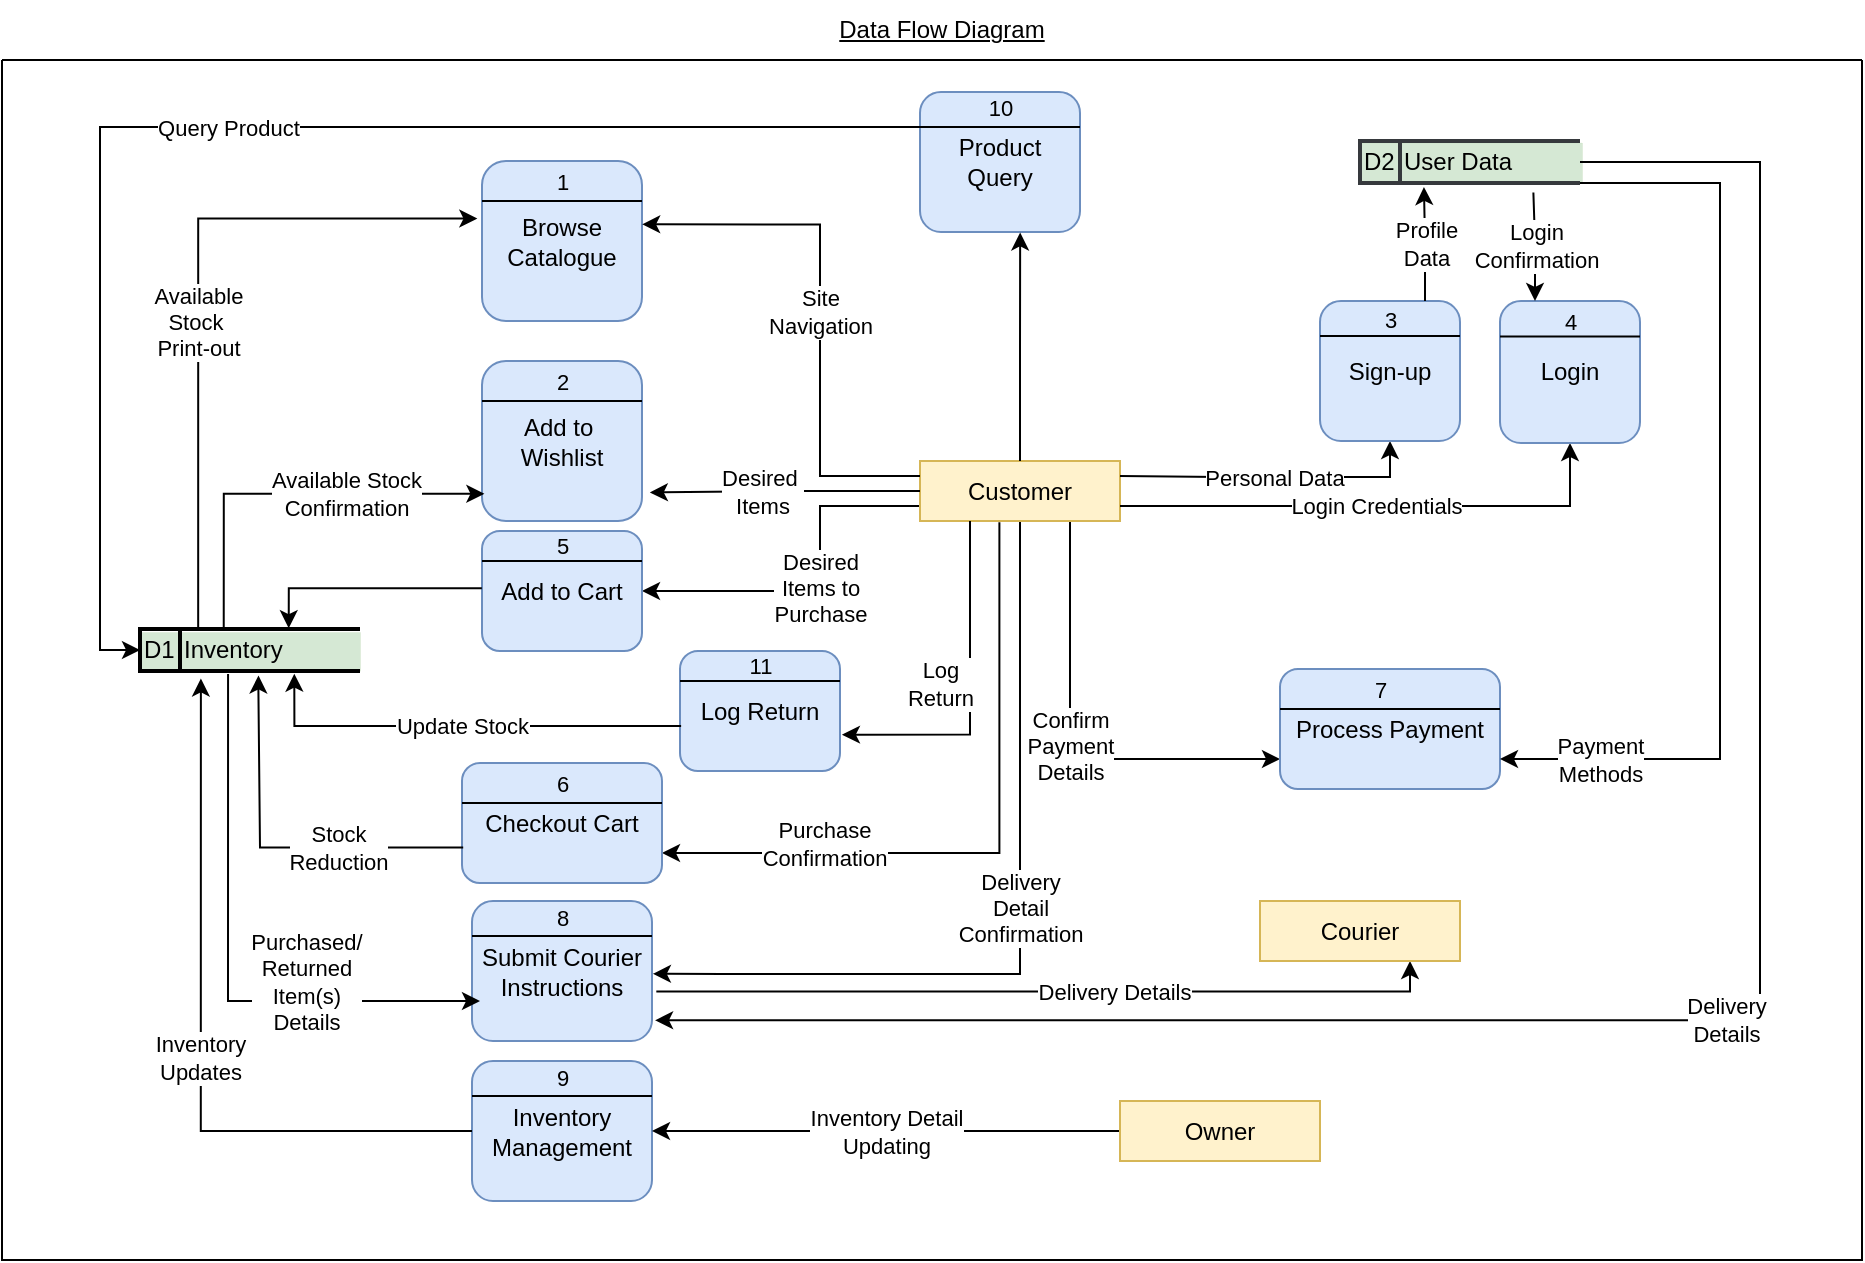 <mxfile version="24.2.1" type="device">
  <diagram name="Page-1" id="5kye0BfmGoE3RPmWMngK">
    <mxGraphModel dx="1426" dy="751" grid="1" gridSize="10" guides="1" tooltips="1" connect="1" arrows="1" fold="1" page="1" pageScale="1" pageWidth="1169" pageHeight="827" math="0" shadow="0">
      <root>
        <mxCell id="0" />
        <mxCell id="1" parent="0" />
        <mxCell id="9_Nisc85x8kSFl2lh7D6-2" value="" style="swimlane;startSize=0;" parent="1" vertex="1">
          <mxGeometry x="120" y="120" width="930" height="600" as="geometry">
            <mxRectangle x="120" y="120" width="50" height="40" as="alternateBounds" />
          </mxGeometry>
        </mxCell>
        <mxCell id="H-8P2ColLHqAHthHf_-5-86" value="" style="rounded=0;whiteSpace=wrap;html=1;fillColor=#d5e8d4;strokeColor=#82b366;strokeWidth=0;" vertex="1" parent="9_Nisc85x8kSFl2lh7D6-2">
          <mxGeometry x="68" y="286" width="111" height="19.5" as="geometry" />
        </mxCell>
        <mxCell id="H-8P2ColLHqAHthHf_-5-85" value="" style="rounded=0;whiteSpace=wrap;html=1;fillColor=#d5e8d4;strokeColor=#82b366;strokeWidth=0;" vertex="1" parent="9_Nisc85x8kSFl2lh7D6-2">
          <mxGeometry x="679" y="41.25" width="111" height="19.5" as="geometry" />
        </mxCell>
        <mxCell id="H-8P2ColLHqAHthHf_-5-7" value="Inventory" style="strokeWidth=2;html=1;shape=mxgraph.flowchart.annotation_1;align=left;pointerEvents=1;" vertex="1" parent="9_Nisc85x8kSFl2lh7D6-2">
          <mxGeometry x="89" y="284.5" width="90" height="21" as="geometry" />
        </mxCell>
        <mxCell id="H-8P2ColLHqAHthHf_-5-13" value="D1" style="strokeWidth=2;html=1;shape=mxgraph.flowchart.annotation_1;align=left;pointerEvents=1;" vertex="1" parent="9_Nisc85x8kSFl2lh7D6-2">
          <mxGeometry x="69" y="284.5" width="20" height="21" as="geometry" />
        </mxCell>
        <mxCell id="H-8P2ColLHqAHthHf_-5-60" value="Desired&lt;div&gt;Items to&lt;/div&gt;&lt;div&gt;Purchase&lt;/div&gt;" style="edgeStyle=orthogonalEdgeStyle;rounded=0;orthogonalLoop=1;jettySize=auto;html=1;exitX=0;exitY=0.75;exitDx=0;exitDy=0;entryX=1;entryY=0.5;entryDx=0;entryDy=0;" edge="1" parent="9_Nisc85x8kSFl2lh7D6-2" source="H-8P2ColLHqAHthHf_-5-14" target="H-8P2ColLHqAHthHf_-5-17">
          <mxGeometry relative="1" as="geometry">
            <Array as="points">
              <mxPoint x="409" y="223.5" />
              <mxPoint x="409" y="265.5" />
            </Array>
          </mxGeometry>
        </mxCell>
        <mxCell id="H-8P2ColLHqAHthHf_-5-62" value="Purchase&lt;div&gt;Confirmation&lt;/div&gt;" style="edgeStyle=orthogonalEdgeStyle;rounded=0;orthogonalLoop=1;jettySize=auto;html=1;exitX=0.397;exitY=1.022;exitDx=0;exitDy=0;entryX=1;entryY=0.75;entryDx=0;entryDy=0;exitPerimeter=0;" edge="1" parent="9_Nisc85x8kSFl2lh7D6-2" source="H-8P2ColLHqAHthHf_-5-14" target="H-8P2ColLHqAHthHf_-5-27">
          <mxGeometry x="0.517" y="-5" relative="1" as="geometry">
            <mxPoint as="offset" />
          </mxGeometry>
        </mxCell>
        <mxCell id="H-8P2ColLHqAHthHf_-5-63" value="Delivery&lt;div&gt;Detail&lt;/div&gt;&lt;div&gt;Confirmation&lt;/div&gt;" style="edgeStyle=orthogonalEdgeStyle;rounded=0;orthogonalLoop=1;jettySize=auto;html=1;exitX=0.5;exitY=1;exitDx=0;exitDy=0;entryX=1.005;entryY=0.52;entryDx=0;entryDy=0;entryPerimeter=0;" edge="1" parent="9_Nisc85x8kSFl2lh7D6-2" source="H-8P2ColLHqAHthHf_-5-14" target="H-8P2ColLHqAHthHf_-5-31">
          <mxGeometry x="-0.059" relative="1" as="geometry">
            <mxPoint x="339" y="456.5" as="targetPoint" />
            <Array as="points">
              <mxPoint x="509" y="457" />
              <mxPoint x="360" y="457" />
            </Array>
            <mxPoint as="offset" />
          </mxGeometry>
        </mxCell>
        <mxCell id="H-8P2ColLHqAHthHf_-5-68" value="Confirm&lt;div&gt;Payment&lt;/div&gt;&lt;div&gt;Details&lt;/div&gt;" style="edgeStyle=orthogonalEdgeStyle;rounded=0;orthogonalLoop=1;jettySize=auto;html=1;exitX=0.75;exitY=1;exitDx=0;exitDy=0;entryX=0;entryY=0.75;entryDx=0;entryDy=0;" edge="1" parent="9_Nisc85x8kSFl2lh7D6-2" source="H-8P2ColLHqAHthHf_-5-14" target="H-8P2ColLHqAHthHf_-5-29">
          <mxGeometry relative="1" as="geometry" />
        </mxCell>
        <mxCell id="H-8P2ColLHqAHthHf_-5-14" value="Customer" style="rounded=0;whiteSpace=wrap;html=1;fillColor=#fff2cc;strokeColor=#d6b656;" vertex="1" parent="9_Nisc85x8kSFl2lh7D6-2">
          <mxGeometry x="459" y="200.5" width="100" height="30" as="geometry" />
        </mxCell>
        <mxCell id="H-8P2ColLHqAHthHf_-5-2" value="Browse&lt;div&gt;Catalogue&lt;/div&gt;" style="rounded=1;whiteSpace=wrap;html=1;fillColor=#dae8fc;strokeColor=#6c8ebf;" vertex="1" parent="9_Nisc85x8kSFl2lh7D6-2">
          <mxGeometry x="240" y="50.5" width="80" height="80" as="geometry" />
        </mxCell>
        <mxCell id="H-8P2ColLHqAHthHf_-5-4" value="1" style="endArrow=none;html=1;rounded=0;exitX=0;exitY=0.25;exitDx=0;exitDy=0;entryX=1;entryY=0.25;entryDx=0;entryDy=0;labelBackgroundColor=none;" edge="1" parent="9_Nisc85x8kSFl2lh7D6-2" source="H-8P2ColLHqAHthHf_-5-2" target="H-8P2ColLHqAHthHf_-5-2">
          <mxGeometry y="10" width="50" height="50" relative="1" as="geometry">
            <mxPoint x="430" y="220.5" as="sourcePoint" />
            <mxPoint x="480" y="170.5" as="targetPoint" />
            <mxPoint as="offset" />
          </mxGeometry>
        </mxCell>
        <mxCell id="H-8P2ColLHqAHthHf_-5-17" value="Add to Cart" style="rounded=1;whiteSpace=wrap;html=1;fillColor=#dae8fc;strokeColor=#6c8ebf;" vertex="1" parent="9_Nisc85x8kSFl2lh7D6-2">
          <mxGeometry x="240" y="235.5" width="80" height="60" as="geometry" />
        </mxCell>
        <mxCell id="H-8P2ColLHqAHthHf_-5-18" value="5" style="endArrow=none;html=1;rounded=0;exitX=0;exitY=0.25;exitDx=0;exitDy=0;entryX=1;entryY=0.25;entryDx=0;entryDy=0;labelBackgroundColor=none;" edge="1" source="H-8P2ColLHqAHthHf_-5-17" target="H-8P2ColLHqAHthHf_-5-17" parent="9_Nisc85x8kSFl2lh7D6-2">
          <mxGeometry y="8" width="50" height="50" relative="1" as="geometry">
            <mxPoint x="120" y="35.5" as="sourcePoint" />
            <mxPoint x="170" y="-14.5" as="targetPoint" />
            <mxPoint as="offset" />
          </mxGeometry>
        </mxCell>
        <mxCell id="H-8P2ColLHqAHthHf_-5-21" value="Add to&amp;nbsp;&lt;div&gt;Wishlist&lt;/div&gt;" style="rounded=1;whiteSpace=wrap;html=1;fillColor=#dae8fc;strokeColor=#6c8ebf;" vertex="1" parent="9_Nisc85x8kSFl2lh7D6-2">
          <mxGeometry x="240" y="150.5" width="80" height="80" as="geometry" />
        </mxCell>
        <mxCell id="H-8P2ColLHqAHthHf_-5-22" value="2" style="endArrow=none;html=1;rounded=0;exitX=0;exitY=0.25;exitDx=0;exitDy=0;entryX=1;entryY=0.25;entryDx=0;entryDy=0;labelBackgroundColor=none;" edge="1" source="H-8P2ColLHqAHthHf_-5-21" target="H-8P2ColLHqAHthHf_-5-21" parent="9_Nisc85x8kSFl2lh7D6-2">
          <mxGeometry y="10" width="50" height="50" relative="1" as="geometry">
            <mxPoint x="350" y="360.5" as="sourcePoint" />
            <mxPoint x="400" y="310.5" as="targetPoint" />
            <mxPoint as="offset" />
          </mxGeometry>
        </mxCell>
        <mxCell id="H-8P2ColLHqAHthHf_-5-66" value="Personal Data" style="edgeStyle=orthogonalEdgeStyle;rounded=0;orthogonalLoop=1;jettySize=auto;html=1;exitX=0.5;exitY=1;exitDx=0;exitDy=0;entryX=1;entryY=0.25;entryDx=0;entryDy=0;startArrow=classic;startFill=1;endArrow=none;endFill=0;" edge="1" parent="9_Nisc85x8kSFl2lh7D6-2" source="H-8P2ColLHqAHthHf_-5-23" target="H-8P2ColLHqAHthHf_-5-14">
          <mxGeometry relative="1" as="geometry">
            <Array as="points">
              <mxPoint x="694" y="208.5" />
              <mxPoint x="609" y="208.5" />
            </Array>
          </mxGeometry>
        </mxCell>
        <mxCell id="H-8P2ColLHqAHthHf_-5-23" value="Sign-up" style="rounded=1;whiteSpace=wrap;html=1;fillColor=#dae8fc;strokeColor=#6c8ebf;" vertex="1" parent="9_Nisc85x8kSFl2lh7D6-2">
          <mxGeometry x="659" y="120.5" width="70" height="70" as="geometry" />
        </mxCell>
        <mxCell id="H-8P2ColLHqAHthHf_-5-24" value="3" style="endArrow=none;html=1;rounded=0;exitX=0;exitY=0.25;exitDx=0;exitDy=0;entryX=1;entryY=0.25;entryDx=0;entryDy=0;labelBackgroundColor=none;" edge="1" source="H-8P2ColLHqAHthHf_-5-23" target="H-8P2ColLHqAHthHf_-5-23" parent="9_Nisc85x8kSFl2lh7D6-2">
          <mxGeometry y="8" width="50" height="50" relative="1" as="geometry">
            <mxPoint x="539" y="340.5" as="sourcePoint" />
            <mxPoint x="589" y="290.5" as="targetPoint" />
            <mxPoint as="offset" />
          </mxGeometry>
        </mxCell>
        <mxCell id="H-8P2ColLHqAHthHf_-5-67" value="Login Credentials" style="edgeStyle=orthogonalEdgeStyle;rounded=0;orthogonalLoop=1;jettySize=auto;html=1;exitX=0.5;exitY=1;exitDx=0;exitDy=0;entryX=1;entryY=0.75;entryDx=0;entryDy=0;startArrow=classic;startFill=1;endArrow=none;endFill=0;" edge="1" parent="9_Nisc85x8kSFl2lh7D6-2" source="H-8P2ColLHqAHthHf_-5-25" target="H-8P2ColLHqAHthHf_-5-14">
          <mxGeometry relative="1" as="geometry" />
        </mxCell>
        <mxCell id="H-8P2ColLHqAHthHf_-5-25" value="Login" style="rounded=1;whiteSpace=wrap;html=1;fillColor=#dae8fc;strokeColor=#6c8ebf;" vertex="1" parent="9_Nisc85x8kSFl2lh7D6-2">
          <mxGeometry x="749" y="120.5" width="70" height="71" as="geometry" />
        </mxCell>
        <mxCell id="H-8P2ColLHqAHthHf_-5-26" value="4" style="endArrow=none;html=1;rounded=0;exitX=0;exitY=0.25;exitDx=0;exitDy=0;entryX=1;entryY=0.25;entryDx=0;entryDy=0;labelBackgroundColor=none;" edge="1" source="H-8P2ColLHqAHthHf_-5-25" target="H-8P2ColLHqAHthHf_-5-25" parent="9_Nisc85x8kSFl2lh7D6-2">
          <mxGeometry y="7" width="50" height="50" relative="1" as="geometry">
            <mxPoint x="469" y="162.5" as="sourcePoint" />
            <mxPoint x="519" y="112.5" as="targetPoint" />
            <mxPoint as="offset" />
          </mxGeometry>
        </mxCell>
        <mxCell id="H-8P2ColLHqAHthHf_-5-27" value="Checkout Cart" style="rounded=1;whiteSpace=wrap;html=1;fillColor=#dae8fc;strokeColor=#6c8ebf;" vertex="1" parent="9_Nisc85x8kSFl2lh7D6-2">
          <mxGeometry x="230" y="351.5" width="100" height="60" as="geometry" />
        </mxCell>
        <mxCell id="H-8P2ColLHqAHthHf_-5-28" value="6" style="endArrow=none;html=1;rounded=0;exitX=0;exitY=0.25;exitDx=0;exitDy=0;entryX=1;entryY=0.25;entryDx=0;entryDy=0;labelBackgroundColor=none;" edge="1" parent="9_Nisc85x8kSFl2lh7D6-2">
          <mxGeometry y="10" width="50" height="50" relative="1" as="geometry">
            <mxPoint x="230" y="371.5" as="sourcePoint" />
            <mxPoint x="330" y="371.5" as="targetPoint" />
            <mxPoint as="offset" />
          </mxGeometry>
        </mxCell>
        <mxCell id="H-8P2ColLHqAHthHf_-5-29" value="Process Payment" style="rounded=1;whiteSpace=wrap;html=1;fillColor=#dae8fc;strokeColor=#6c8ebf;" vertex="1" parent="9_Nisc85x8kSFl2lh7D6-2">
          <mxGeometry x="639" y="304.5" width="110" height="60" as="geometry" />
        </mxCell>
        <mxCell id="H-8P2ColLHqAHthHf_-5-30" value="7" style="endArrow=none;html=1;rounded=0;exitX=0;exitY=0.25;exitDx=0;exitDy=0;entryX=1;entryY=0.25;entryDx=0;entryDy=0;labelBackgroundColor=none;" edge="1" parent="9_Nisc85x8kSFl2lh7D6-2">
          <mxGeometry x="-0.091" y="10" width="50" height="50" relative="1" as="geometry">
            <mxPoint x="639" y="324.5" as="sourcePoint" />
            <mxPoint x="749" y="324.5" as="targetPoint" />
            <mxPoint as="offset" />
          </mxGeometry>
        </mxCell>
        <mxCell id="H-8P2ColLHqAHthHf_-5-71" value="Delivery Details" style="edgeStyle=orthogonalEdgeStyle;rounded=0;orthogonalLoop=1;jettySize=auto;html=1;entryX=0.75;entryY=1;entryDx=0;entryDy=0;exitX=1.024;exitY=0.647;exitDx=0;exitDy=0;exitPerimeter=0;" edge="1" parent="9_Nisc85x8kSFl2lh7D6-2" source="H-8P2ColLHqAHthHf_-5-31" target="H-8P2ColLHqAHthHf_-5-70">
          <mxGeometry x="0.167" relative="1" as="geometry">
            <mxPoint x="340" y="466" as="sourcePoint" />
            <Array as="points">
              <mxPoint x="704" y="466" />
            </Array>
            <mxPoint as="offset" />
          </mxGeometry>
        </mxCell>
        <mxCell id="H-8P2ColLHqAHthHf_-5-31" value="Submit Courier Instructions" style="rounded=1;whiteSpace=wrap;html=1;fillColor=#dae8fc;strokeColor=#6c8ebf;" vertex="1" parent="9_Nisc85x8kSFl2lh7D6-2">
          <mxGeometry x="235" y="420.5" width="90" height="70" as="geometry" />
        </mxCell>
        <mxCell id="H-8P2ColLHqAHthHf_-5-32" value="8" style="endArrow=none;html=1;rounded=0;exitX=0;exitY=0.25;exitDx=0;exitDy=0;entryX=1;entryY=0.25;entryDx=0;entryDy=0;labelBackgroundColor=none;" edge="1" source="H-8P2ColLHqAHthHf_-5-31" target="H-8P2ColLHqAHthHf_-5-31" parent="9_Nisc85x8kSFl2lh7D6-2">
          <mxGeometry y="9" width="50" height="50" relative="1" as="geometry">
            <mxPoint x="705" y="466.5" as="sourcePoint" />
            <mxPoint x="755" y="416.5" as="targetPoint" />
            <mxPoint as="offset" />
          </mxGeometry>
        </mxCell>
        <mxCell id="H-8P2ColLHqAHthHf_-5-36" value="Available&lt;div&gt;Stock&amp;nbsp;&lt;/div&gt;&lt;div&gt;Print-out&lt;/div&gt;" style="edgeStyle=orthogonalEdgeStyle;rounded=0;orthogonalLoop=1;jettySize=auto;html=1;exitX=0.101;exitY=-0.006;exitDx=0;exitDy=0;exitPerimeter=0;entryX=-0.029;entryY=0.36;entryDx=0;entryDy=0;entryPerimeter=0;" edge="1" parent="9_Nisc85x8kSFl2lh7D6-2" source="H-8P2ColLHqAHthHf_-5-7" target="H-8P2ColLHqAHthHf_-5-2">
          <mxGeometry x="-0.102" relative="1" as="geometry">
            <Array as="points">
              <mxPoint x="98" y="79.5" />
            </Array>
            <mxPoint y="1" as="offset" />
          </mxGeometry>
        </mxCell>
        <mxCell id="H-8P2ColLHqAHthHf_-5-37" value="Available Stock&lt;div&gt;Confirmation&lt;/div&gt;" style="edgeStyle=orthogonalEdgeStyle;rounded=0;orthogonalLoop=1;jettySize=auto;html=1;entryX=0.015;entryY=0.83;entryDx=0;entryDy=0;entryPerimeter=0;exitX=0.243;exitY=-0.025;exitDx=0;exitDy=0;exitPerimeter=0;" edge="1" parent="9_Nisc85x8kSFl2lh7D6-2" source="H-8P2ColLHqAHthHf_-5-7" target="H-8P2ColLHqAHthHf_-5-21">
          <mxGeometry x="0.299" relative="1" as="geometry">
            <mxPoint x="109" y="250.5" as="sourcePoint" />
            <Array as="points">
              <mxPoint x="111" y="216.5" />
            </Array>
            <mxPoint as="offset" />
          </mxGeometry>
        </mxCell>
        <mxCell id="H-8P2ColLHqAHthHf_-5-40" value="Stock&lt;div&gt;Reduction&lt;/div&gt;" style="edgeStyle=orthogonalEdgeStyle;rounded=0;orthogonalLoop=1;jettySize=auto;html=1;entryX=0.006;entryY=0.704;entryDx=0;entryDy=0;entryPerimeter=0;startArrow=classic;startFill=1;endArrow=none;endFill=0;exitX=0.436;exitY=1.107;exitDx=0;exitDy=0;exitPerimeter=0;" edge="1" parent="9_Nisc85x8kSFl2lh7D6-2" source="H-8P2ColLHqAHthHf_-5-7" target="H-8P2ColLHqAHthHf_-5-27">
          <mxGeometry x="0.33" relative="1" as="geometry">
            <mxPoint x="129" y="314.5" as="sourcePoint" />
            <Array as="points">
              <mxPoint x="128" y="315" />
              <mxPoint x="129" y="315" />
              <mxPoint x="129" y="394" />
            </Array>
            <mxPoint as="offset" />
          </mxGeometry>
        </mxCell>
        <mxCell id="H-8P2ColLHqAHthHf_-5-41" value="Purchased/&lt;div&gt;Returned&lt;br&gt;&lt;div&gt;Item(s)&lt;/div&gt;&lt;div&gt;Details&lt;/div&gt;&lt;/div&gt;" style="edgeStyle=orthogonalEdgeStyle;rounded=0;orthogonalLoop=1;jettySize=auto;html=1;exitX=0.267;exitY=1.071;exitDx=0;exitDy=0;exitPerimeter=0;" edge="1" parent="9_Nisc85x8kSFl2lh7D6-2" source="H-8P2ColLHqAHthHf_-5-7">
          <mxGeometry x="0.4" y="10" relative="1" as="geometry">
            <mxPoint x="239" y="470.5" as="targetPoint" />
            <Array as="points">
              <mxPoint x="113" y="470.5" />
              <mxPoint x="239" y="470.5" />
            </Array>
            <mxPoint as="offset" />
          </mxGeometry>
        </mxCell>
        <mxCell id="H-8P2ColLHqAHthHf_-5-69" value="Payment&lt;div&gt;Methods&lt;/div&gt;" style="edgeStyle=orthogonalEdgeStyle;rounded=0;orthogonalLoop=1;jettySize=auto;html=1;exitX=1;exitY=1;exitDx=0;exitDy=0;exitPerimeter=0;entryX=1;entryY=0.75;entryDx=0;entryDy=0;" edge="1" parent="9_Nisc85x8kSFl2lh7D6-2" source="H-8P2ColLHqAHthHf_-5-45" target="H-8P2ColLHqAHthHf_-5-29">
          <mxGeometry x="0.786" relative="1" as="geometry">
            <Array as="points">
              <mxPoint x="859" y="61.5" />
              <mxPoint x="859" y="349.5" />
            </Array>
            <mxPoint as="offset" />
          </mxGeometry>
        </mxCell>
        <mxCell id="H-8P2ColLHqAHthHf_-5-45" value="User Data" style="strokeWidth=2;html=1;shape=mxgraph.flowchart.annotation_1;align=left;pointerEvents=1;fillColor=default;strokeColor=#36393d;labelBackgroundColor=none;" vertex="1" parent="9_Nisc85x8kSFl2lh7D6-2">
          <mxGeometry x="699" y="40.5" width="90" height="21" as="geometry" />
        </mxCell>
        <mxCell id="H-8P2ColLHqAHthHf_-5-46" value="D2" style="strokeWidth=2;html=1;shape=mxgraph.flowchart.annotation_1;align=left;pointerEvents=1;fillColor=#ffcccc;strokeColor=#36393d;" vertex="1" parent="9_Nisc85x8kSFl2lh7D6-2">
          <mxGeometry x="679" y="40.5" width="20" height="21" as="geometry" />
        </mxCell>
        <mxCell id="H-8P2ColLHqAHthHf_-5-52" value="Inventory&lt;div&gt;Management&lt;/div&gt;" style="rounded=1;whiteSpace=wrap;html=1;fillColor=#dae8fc;strokeColor=#6c8ebf;" vertex="1" parent="9_Nisc85x8kSFl2lh7D6-2">
          <mxGeometry x="235" y="500.5" width="90" height="70" as="geometry" />
        </mxCell>
        <mxCell id="H-8P2ColLHqAHthHf_-5-53" value="9" style="endArrow=none;html=1;rounded=0;exitX=0;exitY=0.25;exitDx=0;exitDy=0;entryX=1;entryY=0.25;entryDx=0;entryDy=0;labelBackgroundColor=none;" edge="1" parent="9_Nisc85x8kSFl2lh7D6-2" source="H-8P2ColLHqAHthHf_-5-52" target="H-8P2ColLHqAHthHf_-5-52">
          <mxGeometry y="9" width="50" height="50" relative="1" as="geometry">
            <mxPoint x="685" y="536.5" as="sourcePoint" />
            <mxPoint x="735" y="486.5" as="targetPoint" />
            <mxPoint as="offset" />
          </mxGeometry>
        </mxCell>
        <mxCell id="H-8P2ColLHqAHthHf_-5-54" value="Profile&lt;div&gt;Data&lt;/div&gt;" style="edgeStyle=orthogonalEdgeStyle;rounded=0;orthogonalLoop=1;jettySize=auto;html=1;exitX=0.75;exitY=0;exitDx=0;exitDy=0;entryX=0.133;entryY=1.095;entryDx=0;entryDy=0;entryPerimeter=0;" edge="1" parent="9_Nisc85x8kSFl2lh7D6-2" source="H-8P2ColLHqAHthHf_-5-23" target="H-8P2ColLHqAHthHf_-5-45">
          <mxGeometry relative="1" as="geometry" />
        </mxCell>
        <mxCell id="H-8P2ColLHqAHthHf_-5-56" value="Login&lt;div&gt;Confirmation&lt;/div&gt;" style="edgeStyle=orthogonalEdgeStyle;rounded=0;orthogonalLoop=1;jettySize=auto;html=1;exitX=0.25;exitY=0;exitDx=0;exitDy=0;entryX=0.741;entryY=1.228;entryDx=0;entryDy=0;entryPerimeter=0;startArrow=classic;startFill=1;endArrow=none;endFill=0;" edge="1" parent="9_Nisc85x8kSFl2lh7D6-2" source="H-8P2ColLHqAHthHf_-5-25" target="H-8P2ColLHqAHthHf_-5-45">
          <mxGeometry relative="1" as="geometry" />
        </mxCell>
        <mxCell id="H-8P2ColLHqAHthHf_-5-58" value="Site&lt;div&gt;Navigation&lt;/div&gt;" style="edgeStyle=orthogonalEdgeStyle;rounded=0;orthogonalLoop=1;jettySize=auto;html=1;exitX=0;exitY=0.25;exitDx=0;exitDy=0;entryX=1.001;entryY=0.396;entryDx=0;entryDy=0;entryPerimeter=0;" edge="1" parent="9_Nisc85x8kSFl2lh7D6-2" source="H-8P2ColLHqAHthHf_-5-14" target="H-8P2ColLHqAHthHf_-5-2">
          <mxGeometry relative="1" as="geometry">
            <Array as="points">
              <mxPoint x="409" y="208.5" />
              <mxPoint x="409" y="82.5" />
            </Array>
          </mxGeometry>
        </mxCell>
        <mxCell id="H-8P2ColLHqAHthHf_-5-59" value="Desired&amp;nbsp;&lt;div&gt;Items&lt;/div&gt;" style="edgeStyle=orthogonalEdgeStyle;rounded=0;orthogonalLoop=1;jettySize=auto;html=1;exitX=0;exitY=0.5;exitDx=0;exitDy=0;entryX=1.049;entryY=0.822;entryDx=0;entryDy=0;entryPerimeter=0;" edge="1" parent="9_Nisc85x8kSFl2lh7D6-2" source="H-8P2ColLHqAHthHf_-5-14" target="H-8P2ColLHqAHthHf_-5-21">
          <mxGeometry x="0.174" relative="1" as="geometry">
            <mxPoint x="349" y="215.5" as="targetPoint" />
            <mxPoint as="offset" />
          </mxGeometry>
        </mxCell>
        <mxCell id="H-8P2ColLHqAHthHf_-5-64" value="Inventory&lt;div&gt;Updates&lt;/div&gt;" style="edgeStyle=orthogonalEdgeStyle;rounded=0;orthogonalLoop=1;jettySize=auto;html=1;exitX=0;exitY=0.5;exitDx=0;exitDy=0;entryX=0.116;entryY=1.177;entryDx=0;entryDy=0;entryPerimeter=0;startArrow=none;startFill=0;endArrow=classic;endFill=1;" edge="1" parent="9_Nisc85x8kSFl2lh7D6-2" source="H-8P2ColLHqAHthHf_-5-52" target="H-8P2ColLHqAHthHf_-5-7">
          <mxGeometry x="-0.048" relative="1" as="geometry">
            <mxPoint as="offset" />
          </mxGeometry>
        </mxCell>
        <mxCell id="H-8P2ColLHqAHthHf_-5-65" value="Delivery&lt;div&gt;Details&lt;/div&gt;" style="edgeStyle=orthogonalEdgeStyle;rounded=0;orthogonalLoop=1;jettySize=auto;html=1;exitX=1;exitY=0.5;exitDx=0;exitDy=0;exitPerimeter=0;entryX=1.017;entryY=0.852;entryDx=0;entryDy=0;entryPerimeter=0;" edge="1" parent="9_Nisc85x8kSFl2lh7D6-2" source="H-8P2ColLHqAHthHf_-5-45" target="H-8P2ColLHqAHthHf_-5-31">
          <mxGeometry relative="1" as="geometry">
            <mxPoint x="359" y="480.5" as="targetPoint" />
            <Array as="points">
              <mxPoint x="879" y="51.5" />
              <mxPoint x="879" y="480.5" />
            </Array>
          </mxGeometry>
        </mxCell>
        <mxCell id="H-8P2ColLHqAHthHf_-5-70" value="Courier" style="rounded=0;whiteSpace=wrap;html=1;fillColor=#fff2cc;strokeColor=#d6b656;" vertex="1" parent="9_Nisc85x8kSFl2lh7D6-2">
          <mxGeometry x="629" y="420.5" width="100" height="30" as="geometry" />
        </mxCell>
        <mxCell id="H-8P2ColLHqAHthHf_-5-73" value="Inventory Detail&lt;div&gt;Updating&lt;/div&gt;" style="edgeStyle=orthogonalEdgeStyle;rounded=0;orthogonalLoop=1;jettySize=auto;html=1;exitX=0;exitY=0.5;exitDx=0;exitDy=0;entryX=1;entryY=0.5;entryDx=0;entryDy=0;" edge="1" parent="9_Nisc85x8kSFl2lh7D6-2" source="H-8P2ColLHqAHthHf_-5-72" target="H-8P2ColLHqAHthHf_-5-52">
          <mxGeometry relative="1" as="geometry" />
        </mxCell>
        <mxCell id="H-8P2ColLHqAHthHf_-5-72" value="Owner" style="rounded=0;whiteSpace=wrap;html=1;fillColor=#fff2cc;strokeColor=#d6b656;" vertex="1" parent="9_Nisc85x8kSFl2lh7D6-2">
          <mxGeometry x="559" y="520.5" width="100" height="30" as="geometry" />
        </mxCell>
        <mxCell id="H-8P2ColLHqAHthHf_-5-74" value="Product&lt;div&gt;Query&lt;/div&gt;" style="rounded=1;whiteSpace=wrap;html=1;fillColor=#dae8fc;strokeColor=#6c8ebf;" vertex="1" parent="9_Nisc85x8kSFl2lh7D6-2">
          <mxGeometry x="459" y="16" width="80" height="70" as="geometry" />
        </mxCell>
        <mxCell id="H-8P2ColLHqAHthHf_-5-75" value="10" style="endArrow=none;html=1;rounded=0;exitX=0;exitY=0.25;exitDx=0;exitDy=0;entryX=1;entryY=0.25;entryDx=0;entryDy=0;labelBackgroundColor=none;" edge="1" parent="9_Nisc85x8kSFl2lh7D6-2" source="H-8P2ColLHqAHthHf_-5-74" target="H-8P2ColLHqAHthHf_-5-74">
          <mxGeometry y="10" width="50" height="50" relative="1" as="geometry">
            <mxPoint x="649" y="186" as="sourcePoint" />
            <mxPoint x="699" y="136" as="targetPoint" />
            <mxPoint as="offset" />
          </mxGeometry>
        </mxCell>
        <mxCell id="H-8P2ColLHqAHthHf_-5-76" style="edgeStyle=orthogonalEdgeStyle;rounded=0;orthogonalLoop=1;jettySize=auto;html=1;exitX=0.5;exitY=0;exitDx=0;exitDy=0;entryX=0.626;entryY=1.003;entryDx=0;entryDy=0;entryPerimeter=0;" edge="1" parent="9_Nisc85x8kSFl2lh7D6-2" source="H-8P2ColLHqAHthHf_-5-14" target="H-8P2ColLHqAHthHf_-5-74">
          <mxGeometry relative="1" as="geometry" />
        </mxCell>
        <mxCell id="H-8P2ColLHqAHthHf_-5-78" value="Query Product" style="edgeStyle=orthogonalEdgeStyle;rounded=0;orthogonalLoop=1;jettySize=auto;html=1;exitX=0;exitY=0.25;exitDx=0;exitDy=0;entryX=0;entryY=0.5;entryDx=0;entryDy=0;entryPerimeter=0;" edge="1" parent="9_Nisc85x8kSFl2lh7D6-2" source="H-8P2ColLHqAHthHf_-5-74" target="H-8P2ColLHqAHthHf_-5-13">
          <mxGeometry relative="1" as="geometry" />
        </mxCell>
        <mxCell id="H-8P2ColLHqAHthHf_-5-81" value="Log Return" style="rounded=1;whiteSpace=wrap;html=1;fillColor=#dae8fc;strokeColor=#6c8ebf;" vertex="1" parent="9_Nisc85x8kSFl2lh7D6-2">
          <mxGeometry x="339" y="295.5" width="80" height="60" as="geometry" />
        </mxCell>
        <mxCell id="H-8P2ColLHqAHthHf_-5-82" value="11" style="endArrow=none;html=1;rounded=0;exitX=0;exitY=0.25;exitDx=0;exitDy=0;entryX=1;entryY=0.25;entryDx=0;entryDy=0;labelBackgroundColor=none;" edge="1" parent="9_Nisc85x8kSFl2lh7D6-2" source="H-8P2ColLHqAHthHf_-5-81" target="H-8P2ColLHqAHthHf_-5-81">
          <mxGeometry y="8" width="50" height="50" relative="1" as="geometry">
            <mxPoint x="219" y="95.5" as="sourcePoint" />
            <mxPoint x="269" y="45.5" as="targetPoint" />
            <mxPoint as="offset" />
          </mxGeometry>
        </mxCell>
        <mxCell id="H-8P2ColLHqAHthHf_-5-83" value="Log&lt;div&gt;Return&lt;/div&gt;" style="edgeStyle=orthogonalEdgeStyle;rounded=0;orthogonalLoop=1;jettySize=auto;html=1;exitX=0.25;exitY=1;exitDx=0;exitDy=0;entryX=1.012;entryY=0.697;entryDx=0;entryDy=0;entryPerimeter=0;" edge="1" parent="9_Nisc85x8kSFl2lh7D6-2" source="H-8P2ColLHqAHthHf_-5-14" target="H-8P2ColLHqAHthHf_-5-81">
          <mxGeometry x="-0.052" y="-15" relative="1" as="geometry">
            <mxPoint as="offset" />
          </mxGeometry>
        </mxCell>
        <mxCell id="H-8P2ColLHqAHthHf_-5-84" value="Update Stock" style="edgeStyle=orthogonalEdgeStyle;rounded=0;orthogonalLoop=1;jettySize=auto;html=1;exitX=0.635;exitY=1.063;exitDx=0;exitDy=0;exitPerimeter=0;entryX=0.007;entryY=0.625;entryDx=0;entryDy=0;entryPerimeter=0;startArrow=classic;startFill=1;endArrow=none;endFill=0;" edge="1" parent="9_Nisc85x8kSFl2lh7D6-2" source="H-8P2ColLHqAHthHf_-5-7" target="H-8P2ColLHqAHthHf_-5-81">
          <mxGeometry relative="1" as="geometry">
            <Array as="points">
              <mxPoint x="146" y="333.5" />
            </Array>
          </mxGeometry>
        </mxCell>
        <mxCell id="H-8P2ColLHqAHthHf_-5-87" style="edgeStyle=orthogonalEdgeStyle;rounded=0;orthogonalLoop=1;jettySize=auto;html=1;entryX=0.604;entryY=-0.018;entryDx=0;entryDy=0;entryPerimeter=0;exitX=-0.001;exitY=0.477;exitDx=0;exitDy=0;exitPerimeter=0;" edge="1" parent="9_Nisc85x8kSFl2lh7D6-2" source="H-8P2ColLHqAHthHf_-5-17" target="H-8P2ColLHqAHthHf_-5-7">
          <mxGeometry relative="1" as="geometry" />
        </mxCell>
        <mxCell id="9_Nisc85x8kSFl2lh7D6-28" value="Data Flow Diagram" style="text;html=1;align=center;verticalAlign=middle;whiteSpace=wrap;rounded=0;fontStyle=4" parent="1" vertex="1">
          <mxGeometry x="520" y="90" width="140" height="30" as="geometry" />
        </mxCell>
      </root>
    </mxGraphModel>
  </diagram>
</mxfile>
